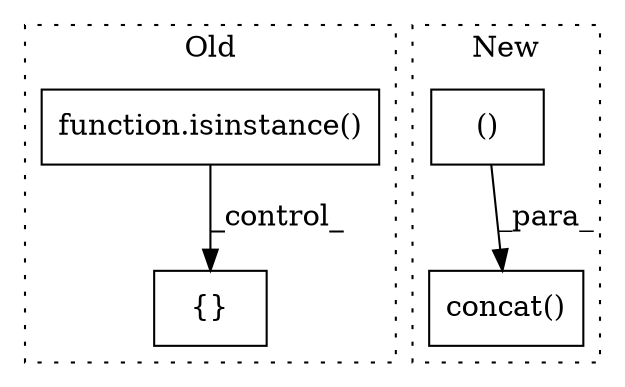 digraph G {
subgraph cluster0 {
1 [label="function.isinstance()" a="75" s="32797,32824" l="11,1" shape="box"];
4 [label="{}" a="95" s="32872,32885" l="1,1" shape="box"];
label = "Old";
style="dotted";
}
subgraph cluster1 {
2 [label="concat()" a="75" s="34023,34063" l="10,20" shape="box"];
3 [label="()" a="54" s="34040" l="22" shape="box"];
label = "New";
style="dotted";
}
1 -> 4 [label="_control_"];
3 -> 2 [label="_para_"];
}